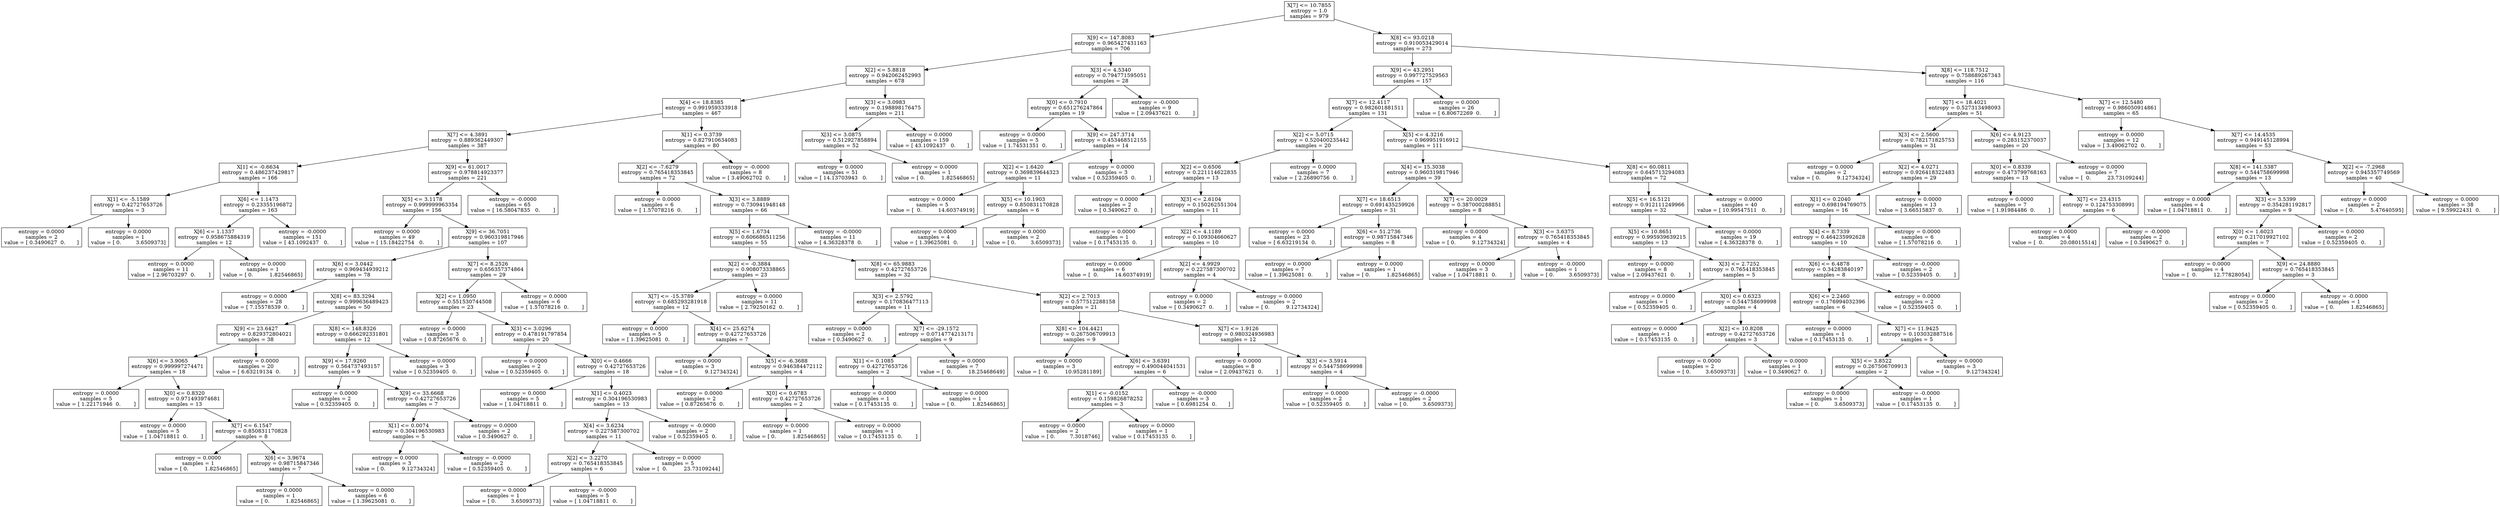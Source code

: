 digraph Tree {
0 [label="X[7] <= 10.7855\nentropy = 1.0\nsamples = 979", shape="box"] ;
1 [label="X[9] <= 147.8083\nentropy = 0.965427431163\nsamples = 706", shape="box"] ;
0 -> 1 ;
2 [label="X[2] <= 5.8818\nentropy = 0.942062452993\nsamples = 678", shape="box"] ;
1 -> 2 ;
3 [label="X[4] <= 18.8385\nentropy = 0.991959333918\nsamples = 467", shape="box"] ;
2 -> 3 ;
4 [label="X[7] <= 4.3891\nentropy = 0.889362449307\nsamples = 387", shape="box"] ;
3 -> 4 ;
5 [label="X[1] <= -0.6634\nentropy = 0.486237429817\nsamples = 166", shape="box"] ;
4 -> 5 ;
6 [label="X[1] <= -5.1589\nentropy = 0.42727653726\nsamples = 3", shape="box"] ;
5 -> 6 ;
7 [label="entropy = 0.0000\nsamples = 2\nvalue = [ 0.3490627  0.       ]", shape="box"] ;
6 -> 7 ;
8 [label="entropy = 0.0000\nsamples = 1\nvalue = [ 0.         3.6509373]", shape="box"] ;
6 -> 8 ;
9 [label="X[6] <= 1.1473\nentropy = 0.23355196872\nsamples = 163", shape="box"] ;
5 -> 9 ;
10 [label="X[6] <= 1.1337\nentropy = 0.958675884319\nsamples = 12", shape="box"] ;
9 -> 10 ;
11 [label="entropy = 0.0000\nsamples = 11\nvalue = [ 2.96703297  0.        ]", shape="box"] ;
10 -> 11 ;
12 [label="entropy = 0.0000\nsamples = 1\nvalue = [ 0.          1.82546865]", shape="box"] ;
10 -> 12 ;
13 [label="entropy = -0.0000\nsamples = 151\nvalue = [ 43.1092437   0.       ]", shape="box"] ;
9 -> 13 ;
14 [label="X[9] <= 61.0017\nentropy = 0.978814923377\nsamples = 221", shape="box"] ;
4 -> 14 ;
15 [label="X[5] <= 3.1178\nentropy = 0.999999963354\nsamples = 156", shape="box"] ;
14 -> 15 ;
16 [label="entropy = 0.0000\nsamples = 49\nvalue = [ 15.18422754   0.        ]", shape="box"] ;
15 -> 16 ;
17 [label="X[9] <= 36.7051\nentropy = 0.960319817946\nsamples = 107", shape="box"] ;
15 -> 17 ;
18 [label="X[6] <= 3.0442\nentropy = 0.969434939212\nsamples = 78", shape="box"] ;
17 -> 18 ;
19 [label="entropy = 0.0000\nsamples = 28\nvalue = [ 7.15578539  0.        ]", shape="box"] ;
18 -> 19 ;
20 [label="X[8] <= 83.3294\nentropy = 0.999636489423\nsamples = 50", shape="box"] ;
18 -> 20 ;
21 [label="X[9] <= 23.6427\nentropy = 0.829372804021\nsamples = 38", shape="box"] ;
20 -> 21 ;
22 [label="X[6] <= 3.9065\nentropy = 0.999997274471\nsamples = 18", shape="box"] ;
21 -> 22 ;
23 [label="entropy = 0.0000\nsamples = 5\nvalue = [ 1.22171946  0.        ]", shape="box"] ;
22 -> 23 ;
24 [label="X[0] <= 0.8320\nentropy = 0.971493974681\nsamples = 13", shape="box"] ;
22 -> 24 ;
25 [label="entropy = 0.0000\nsamples = 5\nvalue = [ 1.04718811  0.        ]", shape="box"] ;
24 -> 25 ;
26 [label="X[7] <= 6.1547\nentropy = 0.850831170828\nsamples = 8", shape="box"] ;
24 -> 26 ;
27 [label="entropy = 0.0000\nsamples = 1\nvalue = [ 0.          1.82546865]", shape="box"] ;
26 -> 27 ;
28 [label="X[6] <= 3.9674\nentropy = 0.98715847346\nsamples = 7", shape="box"] ;
26 -> 28 ;
29 [label="entropy = 0.0000\nsamples = 1\nvalue = [ 0.          1.82546865]", shape="box"] ;
28 -> 29 ;
30 [label="entropy = 0.0000\nsamples = 6\nvalue = [ 1.39625081  0.        ]", shape="box"] ;
28 -> 30 ;
31 [label="entropy = 0.0000\nsamples = 20\nvalue = [ 6.63219134  0.        ]", shape="box"] ;
21 -> 31 ;
32 [label="X[8] <= 148.8326\nentropy = 0.666292331801\nsamples = 12", shape="box"] ;
20 -> 32 ;
33 [label="X[9] <= 17.9260\nentropy = 0.564737493157\nsamples = 9", shape="box"] ;
32 -> 33 ;
34 [label="entropy = 0.0000\nsamples = 2\nvalue = [ 0.52359405  0.        ]", shape="box"] ;
33 -> 34 ;
35 [label="X[9] <= 33.6668\nentropy = 0.42727653726\nsamples = 7", shape="box"] ;
33 -> 35 ;
36 [label="X[1] <= 0.0074\nentropy = 0.304196530983\nsamples = 5", shape="box"] ;
35 -> 36 ;
37 [label="entropy = 0.0000\nsamples = 3\nvalue = [ 0.          9.12734324]", shape="box"] ;
36 -> 37 ;
38 [label="entropy = -0.0000\nsamples = 2\nvalue = [ 0.52359405  0.        ]", shape="box"] ;
36 -> 38 ;
39 [label="entropy = 0.0000\nsamples = 2\nvalue = [ 0.3490627  0.       ]", shape="box"] ;
35 -> 39 ;
40 [label="entropy = 0.0000\nsamples = 3\nvalue = [ 0.52359405  0.        ]", shape="box"] ;
32 -> 40 ;
41 [label="X[7] <= 8.2526\nentropy = 0.656357374864\nsamples = 29", shape="box"] ;
17 -> 41 ;
42 [label="X[2] <= 1.0950\nentropy = 0.551530744508\nsamples = 23", shape="box"] ;
41 -> 42 ;
43 [label="entropy = 0.0000\nsamples = 3\nvalue = [ 0.87265676  0.        ]", shape="box"] ;
42 -> 43 ;
44 [label="X[3] <= 3.0296\nentropy = 0.478191797854\nsamples = 20", shape="box"] ;
42 -> 44 ;
45 [label="entropy = 0.0000\nsamples = 2\nvalue = [ 0.52359405  0.        ]", shape="box"] ;
44 -> 45 ;
46 [label="X[0] <= 0.4666\nentropy = 0.42727653726\nsamples = 18", shape="box"] ;
44 -> 46 ;
47 [label="entropy = 0.0000\nsamples = 5\nvalue = [ 1.04718811  0.        ]", shape="box"] ;
46 -> 47 ;
48 [label="X[1] <= 0.4023\nentropy = 0.304196530983\nsamples = 13", shape="box"] ;
46 -> 48 ;
49 [label="X[4] <= 3.6234\nentropy = 0.227587300702\nsamples = 11", shape="box"] ;
48 -> 49 ;
50 [label="X[2] <= 3.2270\nentropy = 0.765418353845\nsamples = 6", shape="box"] ;
49 -> 50 ;
51 [label="entropy = 0.0000\nsamples = 1\nvalue = [ 0.         3.6509373]", shape="box"] ;
50 -> 51 ;
52 [label="entropy = -0.0000\nsamples = 5\nvalue = [ 1.04718811  0.        ]", shape="box"] ;
50 -> 52 ;
53 [label="entropy = 0.0000\nsamples = 5\nvalue = [  0.          23.73109244]", shape="box"] ;
49 -> 53 ;
54 [label="entropy = -0.0000\nsamples = 2\nvalue = [ 0.52359405  0.        ]", shape="box"] ;
48 -> 54 ;
55 [label="entropy = 0.0000\nsamples = 6\nvalue = [ 1.57078216  0.        ]", shape="box"] ;
41 -> 55 ;
56 [label="entropy = -0.0000\nsamples = 65\nvalue = [ 16.58047835   0.        ]", shape="box"] ;
14 -> 56 ;
57 [label="X[1] <= 0.3739\nentropy = 0.827910634083\nsamples = 80", shape="box"] ;
3 -> 57 ;
58 [label="X[2] <= -7.6279\nentropy = 0.765418353845\nsamples = 72", shape="box"] ;
57 -> 58 ;
59 [label="entropy = 0.0000\nsamples = 6\nvalue = [ 1.57078216  0.        ]", shape="box"] ;
58 -> 59 ;
60 [label="X[3] <= 3.8889\nentropy = 0.730941948148\nsamples = 66", shape="box"] ;
58 -> 60 ;
61 [label="X[5] <= 1.6734\nentropy = 0.606686511256\nsamples = 55", shape="box"] ;
60 -> 61 ;
62 [label="X[2] <= -0.3884\nentropy = 0.908073338865\nsamples = 23", shape="box"] ;
61 -> 62 ;
63 [label="X[7] <= -15.3789\nentropy = 0.685293281918\nsamples = 12", shape="box"] ;
62 -> 63 ;
64 [label="entropy = 0.0000\nsamples = 5\nvalue = [ 1.39625081  0.        ]", shape="box"] ;
63 -> 64 ;
65 [label="X[4] <= 25.6274\nentropy = 0.42727653726\nsamples = 7", shape="box"] ;
63 -> 65 ;
66 [label="entropy = 0.0000\nsamples = 3\nvalue = [ 0.          9.12734324]", shape="box"] ;
65 -> 66 ;
67 [label="X[5] <= -6.3688\nentropy = 0.946384472112\nsamples = 4", shape="box"] ;
65 -> 67 ;
68 [label="entropy = 0.0000\nsamples = 2\nvalue = [ 0.87265676  0.        ]", shape="box"] ;
67 -> 68 ;
69 [label="X[0] <= 0.6783\nentropy = 0.42727653726\nsamples = 2", shape="box"] ;
67 -> 69 ;
70 [label="entropy = 0.0000\nsamples = 1\nvalue = [ 0.          1.82546865]", shape="box"] ;
69 -> 70 ;
71 [label="entropy = 0.0000\nsamples = 1\nvalue = [ 0.17453135  0.        ]", shape="box"] ;
69 -> 71 ;
72 [label="entropy = 0.0000\nsamples = 11\nvalue = [ 2.79250162  0.        ]", shape="box"] ;
62 -> 72 ;
73 [label="X[8] <= 65.9883\nentropy = 0.42727653726\nsamples = 32", shape="box"] ;
61 -> 73 ;
74 [label="X[3] <= 2.5792\nentropy = 0.170836477113\nsamples = 11", shape="box"] ;
73 -> 74 ;
75 [label="entropy = 0.0000\nsamples = 2\nvalue = [ 0.3490627  0.       ]", shape="box"] ;
74 -> 75 ;
76 [label="X[7] <= -29.1572\nentropy = 0.0714774213171\nsamples = 9", shape="box"] ;
74 -> 76 ;
77 [label="X[1] <= 0.1085\nentropy = 0.42727653726\nsamples = 2", shape="box"] ;
76 -> 77 ;
78 [label="entropy = 0.0000\nsamples = 1\nvalue = [ 0.17453135  0.        ]", shape="box"] ;
77 -> 78 ;
79 [label="entropy = 0.0000\nsamples = 1\nvalue = [ 0.          1.82546865]", shape="box"] ;
77 -> 79 ;
80 [label="entropy = 0.0000\nsamples = 7\nvalue = [  0.          18.25468649]", shape="box"] ;
76 -> 80 ;
81 [label="X[2] <= 2.7013\nentropy = 0.577512288158\nsamples = 21", shape="box"] ;
73 -> 81 ;
82 [label="X[8] <= 104.4421\nentropy = 0.267506709913\nsamples = 9", shape="box"] ;
81 -> 82 ;
83 [label="entropy = 0.0000\nsamples = 3\nvalue = [  0.          10.95281189]", shape="box"] ;
82 -> 83 ;
84 [label="X[6] <= 3.6391\nentropy = 0.490044041531\nsamples = 6", shape="box"] ;
82 -> 84 ;
85 [label="X[1] <= -0.0152\nentropy = 0.159826878252\nsamples = 3", shape="box"] ;
84 -> 85 ;
86 [label="entropy = 0.0000\nsamples = 2\nvalue = [ 0.         7.3018746]", shape="box"] ;
85 -> 86 ;
87 [label="entropy = 0.0000\nsamples = 1\nvalue = [ 0.17453135  0.        ]", shape="box"] ;
85 -> 87 ;
88 [label="entropy = -0.0000\nsamples = 3\nvalue = [ 0.6981254  0.       ]", shape="box"] ;
84 -> 88 ;
89 [label="X[7] <= 1.9126\nentropy = 0.980324936983\nsamples = 12", shape="box"] ;
81 -> 89 ;
90 [label="entropy = 0.0000\nsamples = 8\nvalue = [ 2.09437621  0.        ]", shape="box"] ;
89 -> 90 ;
91 [label="X[3] <= 3.5914\nentropy = 0.544758699998\nsamples = 4", shape="box"] ;
89 -> 91 ;
92 [label="entropy = 0.0000\nsamples = 2\nvalue = [ 0.52359405  0.        ]", shape="box"] ;
91 -> 92 ;
93 [label="entropy = -0.0000\nsamples = 2\nvalue = [ 0.         3.6509373]", shape="box"] ;
91 -> 93 ;
94 [label="entropy = -0.0000\nsamples = 11\nvalue = [ 4.36328378  0.        ]", shape="box"] ;
60 -> 94 ;
95 [label="entropy = -0.0000\nsamples = 8\nvalue = [ 3.49062702  0.        ]", shape="box"] ;
57 -> 95 ;
96 [label="X[3] <= 3.0983\nentropy = 0.198898176475\nsamples = 211", shape="box"] ;
2 -> 96 ;
97 [label="X[3] <= 3.0875\nentropy = 0.512927858894\nsamples = 52", shape="box"] ;
96 -> 97 ;
98 [label="entropy = 0.0000\nsamples = 51\nvalue = [ 14.13703943   0.        ]", shape="box"] ;
97 -> 98 ;
99 [label="entropy = 0.0000\nsamples = 1\nvalue = [ 0.          1.82546865]", shape="box"] ;
97 -> 99 ;
100 [label="entropy = 0.0000\nsamples = 159\nvalue = [ 43.1092437   0.       ]", shape="box"] ;
96 -> 100 ;
101 [label="X[3] <= 4.5340\nentropy = 0.794771595051\nsamples = 28", shape="box"] ;
1 -> 101 ;
102 [label="X[0] <= 0.7910\nentropy = 0.651276247864\nsamples = 19", shape="box"] ;
101 -> 102 ;
103 [label="entropy = 0.0000\nsamples = 5\nvalue = [ 1.74531351  0.        ]", shape="box"] ;
102 -> 103 ;
104 [label="X[9] <= 247.3714\nentropy = 0.453468512155\nsamples = 14", shape="box"] ;
102 -> 104 ;
105 [label="X[2] <= 1.6420\nentropy = 0.369839644323\nsamples = 11", shape="box"] ;
104 -> 105 ;
106 [label="entropy = 0.0000\nsamples = 5\nvalue = [  0.          14.60374919]", shape="box"] ;
105 -> 106 ;
107 [label="X[5] <= 10.1903\nentropy = 0.850831170828\nsamples = 6", shape="box"] ;
105 -> 107 ;
108 [label="entropy = 0.0000\nsamples = 4\nvalue = [ 1.39625081  0.        ]", shape="box"] ;
107 -> 108 ;
109 [label="entropy = 0.0000\nsamples = 2\nvalue = [ 0.         3.6509373]", shape="box"] ;
107 -> 109 ;
110 [label="entropy = 0.0000\nsamples = 3\nvalue = [ 0.52359405  0.        ]", shape="box"] ;
104 -> 110 ;
111 [label="entropy = -0.0000\nsamples = 9\nvalue = [ 2.09437621  0.        ]", shape="box"] ;
101 -> 111 ;
112 [label="X[8] <= 93.0218\nentropy = 0.910053429014\nsamples = 273", shape="box"] ;
0 -> 112 ;
113 [label="X[9] <= 43.2951\nentropy = 0.997727529563\nsamples = 157", shape="box"] ;
112 -> 113 ;
114 [label="X[7] <= 12.4117\nentropy = 0.982601881511\nsamples = 131", shape="box"] ;
113 -> 114 ;
115 [label="X[2] <= 5.0715\nentropy = 0.520400235442\nsamples = 20", shape="box"] ;
114 -> 115 ;
116 [label="X[2] <= 0.6506\nentropy = 0.221114622835\nsamples = 13", shape="box"] ;
115 -> 116 ;
117 [label="entropy = 0.0000\nsamples = 2\nvalue = [ 0.3490627  0.       ]", shape="box"] ;
116 -> 117 ;
118 [label="X[3] <= 2.6104\nentropy = 0.150262551304\nsamples = 11", shape="box"] ;
116 -> 118 ;
119 [label="entropy = 0.0000\nsamples = 1\nvalue = [ 0.17453135  0.        ]", shape="box"] ;
118 -> 119 ;
120 [label="X[2] <= 4.1189\nentropy = 0.109304660627\nsamples = 10", shape="box"] ;
118 -> 120 ;
121 [label="entropy = 0.0000\nsamples = 6\nvalue = [  0.          14.60374919]", shape="box"] ;
120 -> 121 ;
122 [label="X[2] <= 4.9929\nentropy = 0.227587300702\nsamples = 4", shape="box"] ;
120 -> 122 ;
123 [label="entropy = 0.0000\nsamples = 2\nvalue = [ 0.3490627  0.       ]", shape="box"] ;
122 -> 123 ;
124 [label="entropy = 0.0000\nsamples = 2\nvalue = [ 0.          9.12734324]", shape="box"] ;
122 -> 124 ;
125 [label="entropy = 0.0000\nsamples = 7\nvalue = [ 2.26890756  0.        ]", shape="box"] ;
115 -> 125 ;
126 [label="X[5] <= 4.3216\nentropy = 0.969951916912\nsamples = 111", shape="box"] ;
114 -> 126 ;
127 [label="X[4] <= 15.3038\nentropy = 0.960319817946\nsamples = 39", shape="box"] ;
126 -> 127 ;
128 [label="X[7] <= 18.6513\nentropy = 0.691435259926\nsamples = 31", shape="box"] ;
127 -> 128 ;
129 [label="entropy = 0.0000\nsamples = 23\nvalue = [ 6.63219134  0.        ]", shape="box"] ;
128 -> 129 ;
130 [label="X[6] <= 51.2736\nentropy = 0.98715847346\nsamples = 8", shape="box"] ;
128 -> 130 ;
131 [label="entropy = 0.0000\nsamples = 7\nvalue = [ 1.39625081  0.        ]", shape="box"] ;
130 -> 131 ;
132 [label="entropy = 0.0000\nsamples = 1\nvalue = [ 0.          1.82546865]", shape="box"] ;
130 -> 132 ;
133 [label="X[7] <= 20.0029\nentropy = 0.387000288851\nsamples = 8", shape="box"] ;
127 -> 133 ;
134 [label="entropy = 0.0000\nsamples = 4\nvalue = [ 0.          9.12734324]", shape="box"] ;
133 -> 134 ;
135 [label="X[3] <= 3.6375\nentropy = 0.765418353845\nsamples = 4", shape="box"] ;
133 -> 135 ;
136 [label="entropy = 0.0000\nsamples = 3\nvalue = [ 1.04718811  0.        ]", shape="box"] ;
135 -> 136 ;
137 [label="entropy = -0.0000\nsamples = 1\nvalue = [ 0.         3.6509373]", shape="box"] ;
135 -> 137 ;
138 [label="X[8] <= 60.0811\nentropy = 0.645713294083\nsamples = 72", shape="box"] ;
126 -> 138 ;
139 [label="X[5] <= 16.5121\nentropy = 0.912111249966\nsamples = 32", shape="box"] ;
138 -> 139 ;
140 [label="X[5] <= 10.8651\nentropy = 0.995939639215\nsamples = 13", shape="box"] ;
139 -> 140 ;
141 [label="entropy = 0.0000\nsamples = 8\nvalue = [ 2.09437621  0.        ]", shape="box"] ;
140 -> 141 ;
142 [label="X[3] <= 2.7252\nentropy = 0.765418353845\nsamples = 5", shape="box"] ;
140 -> 142 ;
143 [label="entropy = 0.0000\nsamples = 1\nvalue = [ 0.52359405  0.        ]", shape="box"] ;
142 -> 143 ;
144 [label="X[0] <= 0.6323\nentropy = 0.544758699998\nsamples = 4", shape="box"] ;
142 -> 144 ;
145 [label="entropy = 0.0000\nsamples = 1\nvalue = [ 0.17453135  0.        ]", shape="box"] ;
144 -> 145 ;
146 [label="X[2] <= 10.8208\nentropy = 0.42727653726\nsamples = 3", shape="box"] ;
144 -> 146 ;
147 [label="entropy = 0.0000\nsamples = 2\nvalue = [ 0.         3.6509373]", shape="box"] ;
146 -> 147 ;
148 [label="entropy = 0.0000\nsamples = 1\nvalue = [ 0.3490627  0.       ]", shape="box"] ;
146 -> 148 ;
149 [label="entropy = 0.0000\nsamples = 19\nvalue = [ 4.36328378  0.        ]", shape="box"] ;
139 -> 149 ;
150 [label="entropy = 0.0000\nsamples = 40\nvalue = [ 10.99547511   0.        ]", shape="box"] ;
138 -> 150 ;
151 [label="entropy = 0.0000\nsamples = 26\nvalue = [ 6.80672269  0.        ]", shape="box"] ;
113 -> 151 ;
152 [label="X[8] <= 118.7512\nentropy = 0.758689267343\nsamples = 116", shape="box"] ;
112 -> 152 ;
153 [label="X[7] <= 18.4021\nentropy = 0.527313498093\nsamples = 51", shape="box"] ;
152 -> 153 ;
154 [label="X[3] <= 2.5600\nentropy = 0.782171825753\nsamples = 31", shape="box"] ;
153 -> 154 ;
155 [label="entropy = 0.0000\nsamples = 2\nvalue = [ 0.          9.12734324]", shape="box"] ;
154 -> 155 ;
156 [label="X[2] <= 4.0271\nentropy = 0.926418322483\nsamples = 29", shape="box"] ;
154 -> 156 ;
157 [label="X[1] <= 0.2040\nentropy = 0.698194769075\nsamples = 16", shape="box"] ;
156 -> 157 ;
158 [label="X[4] <= 8.7339\nentropy = 0.464235992628\nsamples = 10", shape="box"] ;
157 -> 158 ;
159 [label="X[6] <= 6.4878\nentropy = 0.34283840197\nsamples = 8", shape="box"] ;
158 -> 159 ;
160 [label="X[6] <= 2.2460\nentropy = 0.176994032396\nsamples = 6", shape="box"] ;
159 -> 160 ;
161 [label="entropy = 0.0000\nsamples = 1\nvalue = [ 0.17453135  0.        ]", shape="box"] ;
160 -> 161 ;
162 [label="X[7] <= 11.9425\nentropy = 0.103032887516\nsamples = 5", shape="box"] ;
160 -> 162 ;
163 [label="X[5] <= 3.8522\nentropy = 0.267506709913\nsamples = 2", shape="box"] ;
162 -> 163 ;
164 [label="entropy = 0.0000\nsamples = 1\nvalue = [ 0.         3.6509373]", shape="box"] ;
163 -> 164 ;
165 [label="entropy = -0.0000\nsamples = 1\nvalue = [ 0.17453135  0.        ]", shape="box"] ;
163 -> 165 ;
166 [label="entropy = 0.0000\nsamples = 3\nvalue = [ 0.          9.12734324]", shape="box"] ;
162 -> 166 ;
167 [label="entropy = 0.0000\nsamples = 2\nvalue = [ 0.52359405  0.        ]", shape="box"] ;
159 -> 167 ;
168 [label="entropy = -0.0000\nsamples = 2\nvalue = [ 0.52359405  0.        ]", shape="box"] ;
158 -> 168 ;
169 [label="entropy = 0.0000\nsamples = 6\nvalue = [ 1.57078216  0.        ]", shape="box"] ;
157 -> 169 ;
170 [label="entropy = 0.0000\nsamples = 13\nvalue = [ 3.66515837  0.        ]", shape="box"] ;
156 -> 170 ;
171 [label="X[6] <= 4.9123\nentropy = 0.283152370037\nsamples = 20", shape="box"] ;
153 -> 171 ;
172 [label="X[0] <= 0.8339\nentropy = 0.473799768163\nsamples = 13", shape="box"] ;
171 -> 172 ;
173 [label="entropy = 0.0000\nsamples = 7\nvalue = [ 1.91984486  0.        ]", shape="box"] ;
172 -> 173 ;
174 [label="X[7] <= 23.4315\nentropy = 0.124753308991\nsamples = 6", shape="box"] ;
172 -> 174 ;
175 [label="entropy = 0.0000\nsamples = 4\nvalue = [  0.          20.08015514]", shape="box"] ;
174 -> 175 ;
176 [label="entropy = -0.0000\nsamples = 2\nvalue = [ 0.3490627  0.       ]", shape="box"] ;
174 -> 176 ;
177 [label="entropy = 0.0000\nsamples = 7\nvalue = [  0.          23.73109244]", shape="box"] ;
171 -> 177 ;
178 [label="X[7] <= 12.5480\nentropy = 0.986050914861\nsamples = 65", shape="box"] ;
152 -> 178 ;
179 [label="entropy = 0.0000\nsamples = 12\nvalue = [ 3.49062702  0.        ]", shape="box"] ;
178 -> 179 ;
180 [label="X[7] <= 14.4535\nentropy = 0.949145128994\nsamples = 53", shape="box"] ;
178 -> 180 ;
181 [label="X[8] <= 141.5387\nentropy = 0.544758699998\nsamples = 13", shape="box"] ;
180 -> 181 ;
182 [label="entropy = 0.0000\nsamples = 4\nvalue = [ 1.04718811  0.        ]", shape="box"] ;
181 -> 182 ;
183 [label="X[3] <= 3.5399\nentropy = 0.354281192817\nsamples = 9", shape="box"] ;
181 -> 183 ;
184 [label="X[0] <= 1.6023\nentropy = 0.217019927102\nsamples = 7", shape="box"] ;
183 -> 184 ;
185 [label="entropy = 0.0000\nsamples = 4\nvalue = [  0.          12.77828054]", shape="box"] ;
184 -> 185 ;
186 [label="X[9] <= 24.8880\nentropy = 0.765418353845\nsamples = 3", shape="box"] ;
184 -> 186 ;
187 [label="entropy = 0.0000\nsamples = 2\nvalue = [ 0.52359405  0.        ]", shape="box"] ;
186 -> 187 ;
188 [label="entropy = -0.0000\nsamples = 1\nvalue = [ 0.          1.82546865]", shape="box"] ;
186 -> 188 ;
189 [label="entropy = 0.0000\nsamples = 2\nvalue = [ 0.52359405  0.        ]", shape="box"] ;
183 -> 189 ;
190 [label="X[2] <= -7.2968\nentropy = 0.945357749569\nsamples = 40", shape="box"] ;
180 -> 190 ;
191 [label="entropy = 0.0000\nsamples = 2\nvalue = [ 0.          5.47640595]", shape="box"] ;
190 -> 191 ;
192 [label="entropy = 0.0000\nsamples = 38\nvalue = [ 9.59922431  0.        ]", shape="box"] ;
190 -> 192 ;
}